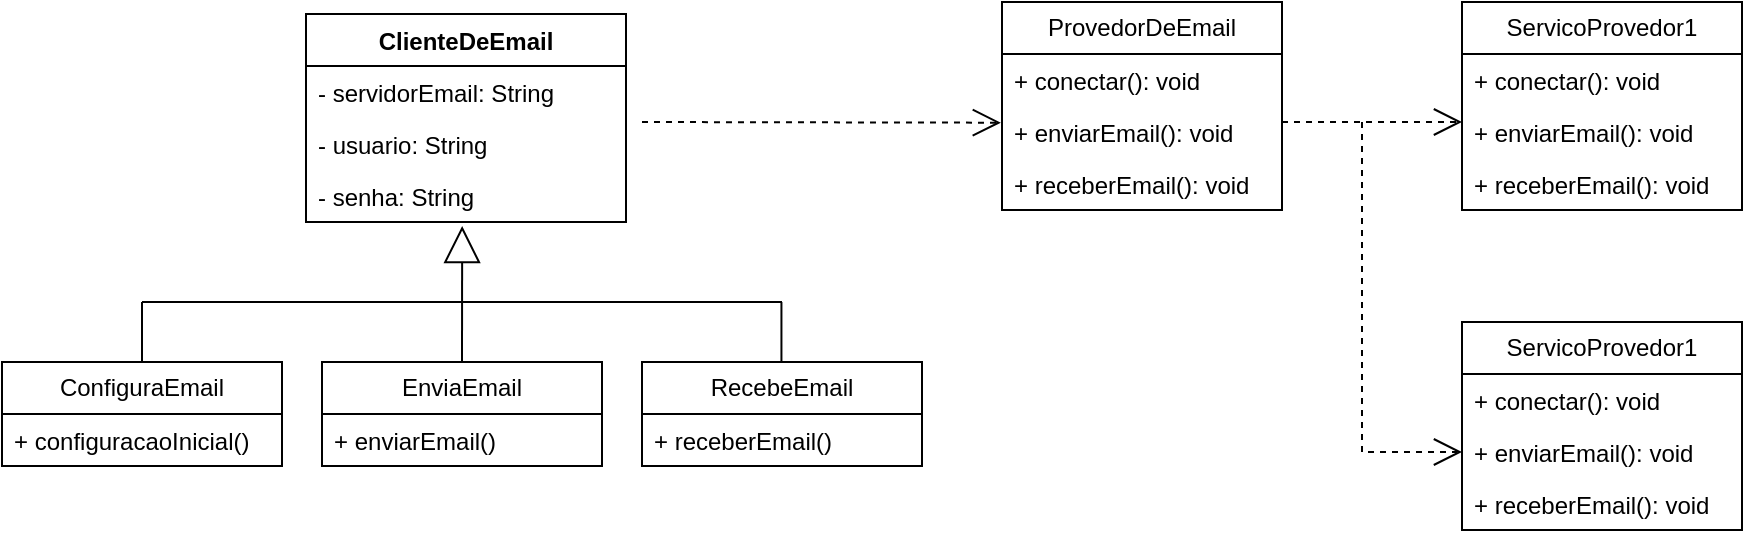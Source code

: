 <mxfile version="22.1.7" type="github">
  <diagram name="Page-1" id="_jQCSK4NrimCxyhV8Pme">
    <mxGraphModel dx="593" dy="643" grid="1" gridSize="10" guides="1" tooltips="1" connect="1" arrows="1" fold="1" page="1" pageScale="1" pageWidth="850" pageHeight="1100" math="0" shadow="0">
      <root>
        <mxCell id="0" />
        <mxCell id="1" parent="0" />
        <mxCell id="8tsni5hpxIVoQU1fclmt-1" value="ClienteDeEmail" style="swimlane;fontStyle=1;align=center;verticalAlign=top;childLayout=stackLayout;horizontal=1;startSize=26;horizontalStack=0;resizeParent=1;resizeParentMax=0;resizeLast=0;collapsible=1;marginBottom=0;whiteSpace=wrap;html=1;" vertex="1" parent="1">
          <mxGeometry x="202" y="96" width="160" height="104" as="geometry" />
        </mxCell>
        <mxCell id="8tsni5hpxIVoQU1fclmt-2" value="- servidorEmail: String" style="text;strokeColor=none;fillColor=none;align=left;verticalAlign=top;spacingLeft=4;spacingRight=4;overflow=hidden;rotatable=0;points=[[0,0.5],[1,0.5]];portConstraint=eastwest;whiteSpace=wrap;html=1;" vertex="1" parent="8tsni5hpxIVoQU1fclmt-1">
          <mxGeometry y="26" width="160" height="26" as="geometry" />
        </mxCell>
        <mxCell id="8tsni5hpxIVoQU1fclmt-6" value="- usuario: String" style="text;strokeColor=none;fillColor=none;align=left;verticalAlign=top;spacingLeft=4;spacingRight=4;overflow=hidden;rotatable=0;points=[[0,0.5],[1,0.5]];portConstraint=eastwest;whiteSpace=wrap;html=1;" vertex="1" parent="8tsni5hpxIVoQU1fclmt-1">
          <mxGeometry y="52" width="160" height="26" as="geometry" />
        </mxCell>
        <mxCell id="8tsni5hpxIVoQU1fclmt-7" value="- senha: String" style="text;strokeColor=none;fillColor=none;align=left;verticalAlign=top;spacingLeft=4;spacingRight=4;overflow=hidden;rotatable=0;points=[[0,0.5],[1,0.5]];portConstraint=eastwest;whiteSpace=wrap;html=1;" vertex="1" parent="8tsni5hpxIVoQU1fclmt-1">
          <mxGeometry y="78" width="160" height="26" as="geometry" />
        </mxCell>
        <mxCell id="8tsni5hpxIVoQU1fclmt-8" value="ConfiguraEmail" style="swimlane;fontStyle=0;childLayout=stackLayout;horizontal=1;startSize=26;fillColor=none;horizontalStack=0;resizeParent=1;resizeParentMax=0;resizeLast=0;collapsible=1;marginBottom=0;whiteSpace=wrap;html=1;" vertex="1" parent="1">
          <mxGeometry x="50" y="270" width="140" height="52" as="geometry" />
        </mxCell>
        <mxCell id="8tsni5hpxIVoQU1fclmt-9" value="+ configuracaoInicial()" style="text;strokeColor=none;fillColor=none;align=left;verticalAlign=top;spacingLeft=4;spacingRight=4;overflow=hidden;rotatable=0;points=[[0,0.5],[1,0.5]];portConstraint=eastwest;whiteSpace=wrap;html=1;" vertex="1" parent="8tsni5hpxIVoQU1fclmt-8">
          <mxGeometry y="26" width="140" height="26" as="geometry" />
        </mxCell>
        <mxCell id="8tsni5hpxIVoQU1fclmt-16" value="EnviaEmail" style="swimlane;fontStyle=0;childLayout=stackLayout;horizontal=1;startSize=26;fillColor=none;horizontalStack=0;resizeParent=1;resizeParentMax=0;resizeLast=0;collapsible=1;marginBottom=0;whiteSpace=wrap;html=1;" vertex="1" parent="1">
          <mxGeometry x="210" y="270" width="140" height="52" as="geometry" />
        </mxCell>
        <mxCell id="8tsni5hpxIVoQU1fclmt-17" value="+ enviarEmail()" style="text;strokeColor=none;fillColor=none;align=left;verticalAlign=top;spacingLeft=4;spacingRight=4;overflow=hidden;rotatable=0;points=[[0,0.5],[1,0.5]];portConstraint=eastwest;whiteSpace=wrap;html=1;" vertex="1" parent="8tsni5hpxIVoQU1fclmt-16">
          <mxGeometry y="26" width="140" height="26" as="geometry" />
        </mxCell>
        <mxCell id="8tsni5hpxIVoQU1fclmt-20" value="RecebeEmail" style="swimlane;fontStyle=0;childLayout=stackLayout;horizontal=1;startSize=26;fillColor=none;horizontalStack=0;resizeParent=1;resizeParentMax=0;resizeLast=0;collapsible=1;marginBottom=0;whiteSpace=wrap;html=1;" vertex="1" parent="1">
          <mxGeometry x="370" y="270" width="140" height="52" as="geometry" />
        </mxCell>
        <mxCell id="8tsni5hpxIVoQU1fclmt-21" value="+ receberEmail()" style="text;strokeColor=none;fillColor=none;align=left;verticalAlign=top;spacingLeft=4;spacingRight=4;overflow=hidden;rotatable=0;points=[[0,0.5],[1,0.5]];portConstraint=eastwest;whiteSpace=wrap;html=1;" vertex="1" parent="8tsni5hpxIVoQU1fclmt-20">
          <mxGeometry y="26" width="140" height="26" as="geometry" />
        </mxCell>
        <mxCell id="8tsni5hpxIVoQU1fclmt-24" value="" style="endArrow=block;endSize=16;endFill=0;html=1;rounded=0;entryX=0.513;entryY=1.154;entryDx=0;entryDy=0;entryPerimeter=0;exitX=0.5;exitY=0;exitDx=0;exitDy=0;" edge="1" parent="1" source="8tsni5hpxIVoQU1fclmt-16">
          <mxGeometry width="160" relative="1" as="geometry">
            <mxPoint x="250" y="450" as="sourcePoint" />
            <mxPoint x="280.08" y="202.004" as="targetPoint" />
          </mxGeometry>
        </mxCell>
        <mxCell id="8tsni5hpxIVoQU1fclmt-25" value="" style="line;strokeWidth=1;fillColor=none;align=left;verticalAlign=middle;spacingTop=-1;spacingLeft=3;spacingRight=3;rotatable=0;labelPosition=right;points=[];portConstraint=eastwest;strokeColor=inherit;" vertex="1" parent="1">
          <mxGeometry x="120" y="236" width="320" height="8" as="geometry" />
        </mxCell>
        <mxCell id="8tsni5hpxIVoQU1fclmt-27" value="" style="endArrow=none;html=1;rounded=0;exitX=0.5;exitY=0;exitDx=0;exitDy=0;" edge="1" parent="1">
          <mxGeometry width="50" height="50" relative="1" as="geometry">
            <mxPoint x="120.0" y="270" as="sourcePoint" />
            <mxPoint x="120" y="240" as="targetPoint" />
          </mxGeometry>
        </mxCell>
        <mxCell id="8tsni5hpxIVoQU1fclmt-28" value="" style="endArrow=none;html=1;rounded=0;exitX=0.5;exitY=0;exitDx=0;exitDy=0;" edge="1" parent="1">
          <mxGeometry width="50" height="50" relative="1" as="geometry">
            <mxPoint x="439.72" y="270" as="sourcePoint" />
            <mxPoint x="439.72" y="240" as="targetPoint" />
          </mxGeometry>
        </mxCell>
        <mxCell id="8tsni5hpxIVoQU1fclmt-29" value="ProvedorDeEmail" style="swimlane;fontStyle=0;childLayout=stackLayout;horizontal=1;startSize=26;fillColor=none;horizontalStack=0;resizeParent=1;resizeParentMax=0;resizeLast=0;collapsible=1;marginBottom=0;whiteSpace=wrap;html=1;" vertex="1" parent="1">
          <mxGeometry x="550" y="90" width="140" height="104" as="geometry" />
        </mxCell>
        <mxCell id="8tsni5hpxIVoQU1fclmt-30" value="+ conectar(): void" style="text;strokeColor=none;fillColor=none;align=left;verticalAlign=top;spacingLeft=4;spacingRight=4;overflow=hidden;rotatable=0;points=[[0,0.5],[1,0.5]];portConstraint=eastwest;whiteSpace=wrap;html=1;" vertex="1" parent="8tsni5hpxIVoQU1fclmt-29">
          <mxGeometry y="26" width="140" height="26" as="geometry" />
        </mxCell>
        <mxCell id="8tsni5hpxIVoQU1fclmt-31" value="+ enviarEmail(): void" style="text;strokeColor=none;fillColor=none;align=left;verticalAlign=top;spacingLeft=4;spacingRight=4;overflow=hidden;rotatable=0;points=[[0,0.5],[1,0.5]];portConstraint=eastwest;whiteSpace=wrap;html=1;" vertex="1" parent="8tsni5hpxIVoQU1fclmt-29">
          <mxGeometry y="52" width="140" height="26" as="geometry" />
        </mxCell>
        <mxCell id="8tsni5hpxIVoQU1fclmt-32" value="+ receberEmail(): void" style="text;strokeColor=none;fillColor=none;align=left;verticalAlign=top;spacingLeft=4;spacingRight=4;overflow=hidden;rotatable=0;points=[[0,0.5],[1,0.5]];portConstraint=eastwest;whiteSpace=wrap;html=1;" vertex="1" parent="8tsni5hpxIVoQU1fclmt-29">
          <mxGeometry y="78" width="140" height="26" as="geometry" />
        </mxCell>
        <mxCell id="8tsni5hpxIVoQU1fclmt-33" value="ServicoProvedor1" style="swimlane;fontStyle=0;childLayout=stackLayout;horizontal=1;startSize=26;fillColor=none;horizontalStack=0;resizeParent=1;resizeParentMax=0;resizeLast=0;collapsible=1;marginBottom=0;whiteSpace=wrap;html=1;" vertex="1" parent="1">
          <mxGeometry x="780" y="90" width="140" height="104" as="geometry" />
        </mxCell>
        <mxCell id="8tsni5hpxIVoQU1fclmt-34" value="+ conectar(): void" style="text;strokeColor=none;fillColor=none;align=left;verticalAlign=top;spacingLeft=4;spacingRight=4;overflow=hidden;rotatable=0;points=[[0,0.5],[1,0.5]];portConstraint=eastwest;whiteSpace=wrap;html=1;" vertex="1" parent="8tsni5hpxIVoQU1fclmt-33">
          <mxGeometry y="26" width="140" height="26" as="geometry" />
        </mxCell>
        <mxCell id="8tsni5hpxIVoQU1fclmt-35" value="+ enviarEmail(): void" style="text;strokeColor=none;fillColor=none;align=left;verticalAlign=top;spacingLeft=4;spacingRight=4;overflow=hidden;rotatable=0;points=[[0,0.5],[1,0.5]];portConstraint=eastwest;whiteSpace=wrap;html=1;" vertex="1" parent="8tsni5hpxIVoQU1fclmt-33">
          <mxGeometry y="52" width="140" height="26" as="geometry" />
        </mxCell>
        <mxCell id="8tsni5hpxIVoQU1fclmt-36" value="+ receberEmail(): void" style="text;strokeColor=none;fillColor=none;align=left;verticalAlign=top;spacingLeft=4;spacingRight=4;overflow=hidden;rotatable=0;points=[[0,0.5],[1,0.5]];portConstraint=eastwest;whiteSpace=wrap;html=1;" vertex="1" parent="8tsni5hpxIVoQU1fclmt-33">
          <mxGeometry y="78" width="140" height="26" as="geometry" />
        </mxCell>
        <mxCell id="8tsni5hpxIVoQU1fclmt-37" value="ServicoProvedor1" style="swimlane;fontStyle=0;childLayout=stackLayout;horizontal=1;startSize=26;fillColor=none;horizontalStack=0;resizeParent=1;resizeParentMax=0;resizeLast=0;collapsible=1;marginBottom=0;whiteSpace=wrap;html=1;" vertex="1" parent="1">
          <mxGeometry x="780" y="250" width="140" height="104" as="geometry" />
        </mxCell>
        <mxCell id="8tsni5hpxIVoQU1fclmt-38" value="+ conectar(): void" style="text;strokeColor=none;fillColor=none;align=left;verticalAlign=top;spacingLeft=4;spacingRight=4;overflow=hidden;rotatable=0;points=[[0,0.5],[1,0.5]];portConstraint=eastwest;whiteSpace=wrap;html=1;" vertex="1" parent="8tsni5hpxIVoQU1fclmt-37">
          <mxGeometry y="26" width="140" height="26" as="geometry" />
        </mxCell>
        <mxCell id="8tsni5hpxIVoQU1fclmt-39" value="+ enviarEmail(): void" style="text;strokeColor=none;fillColor=none;align=left;verticalAlign=top;spacingLeft=4;spacingRight=4;overflow=hidden;rotatable=0;points=[[0,0.5],[1,0.5]];portConstraint=eastwest;whiteSpace=wrap;html=1;" vertex="1" parent="8tsni5hpxIVoQU1fclmt-37">
          <mxGeometry y="52" width="140" height="26" as="geometry" />
        </mxCell>
        <mxCell id="8tsni5hpxIVoQU1fclmt-40" value="+ receberEmail(): void" style="text;strokeColor=none;fillColor=none;align=left;verticalAlign=top;spacingLeft=4;spacingRight=4;overflow=hidden;rotatable=0;points=[[0,0.5],[1,0.5]];portConstraint=eastwest;whiteSpace=wrap;html=1;" vertex="1" parent="8tsni5hpxIVoQU1fclmt-37">
          <mxGeometry y="78" width="140" height="26" as="geometry" />
        </mxCell>
        <mxCell id="8tsni5hpxIVoQU1fclmt-41" value="" style="endArrow=open;endSize=12;dashed=1;html=1;rounded=0;entryX=-0.004;entryY=0.321;entryDx=0;entryDy=0;entryPerimeter=0;" edge="1" parent="1" target="8tsni5hpxIVoQU1fclmt-31">
          <mxGeometry width="160" relative="1" as="geometry">
            <mxPoint x="370" y="150" as="sourcePoint" />
            <mxPoint x="530" y="150" as="targetPoint" />
          </mxGeometry>
        </mxCell>
        <mxCell id="8tsni5hpxIVoQU1fclmt-43" value="" style="endArrow=open;endSize=12;dashed=1;html=1;rounded=0;" edge="1" parent="1">
          <mxGeometry width="160" relative="1" as="geometry">
            <mxPoint x="690" y="150" as="sourcePoint" />
            <mxPoint x="780" y="150" as="targetPoint" />
          </mxGeometry>
        </mxCell>
        <mxCell id="8tsni5hpxIVoQU1fclmt-44" value="" style="endArrow=open;endSize=12;dashed=1;html=1;rounded=0;entryX=0;entryY=0.5;entryDx=0;entryDy=0;" edge="1" parent="1" target="8tsni5hpxIVoQU1fclmt-39">
          <mxGeometry width="160" relative="1" as="geometry">
            <mxPoint x="730" y="150" as="sourcePoint" />
            <mxPoint x="820" y="410" as="targetPoint" />
            <Array as="points">
              <mxPoint x="730" y="315" />
            </Array>
          </mxGeometry>
        </mxCell>
      </root>
    </mxGraphModel>
  </diagram>
</mxfile>

